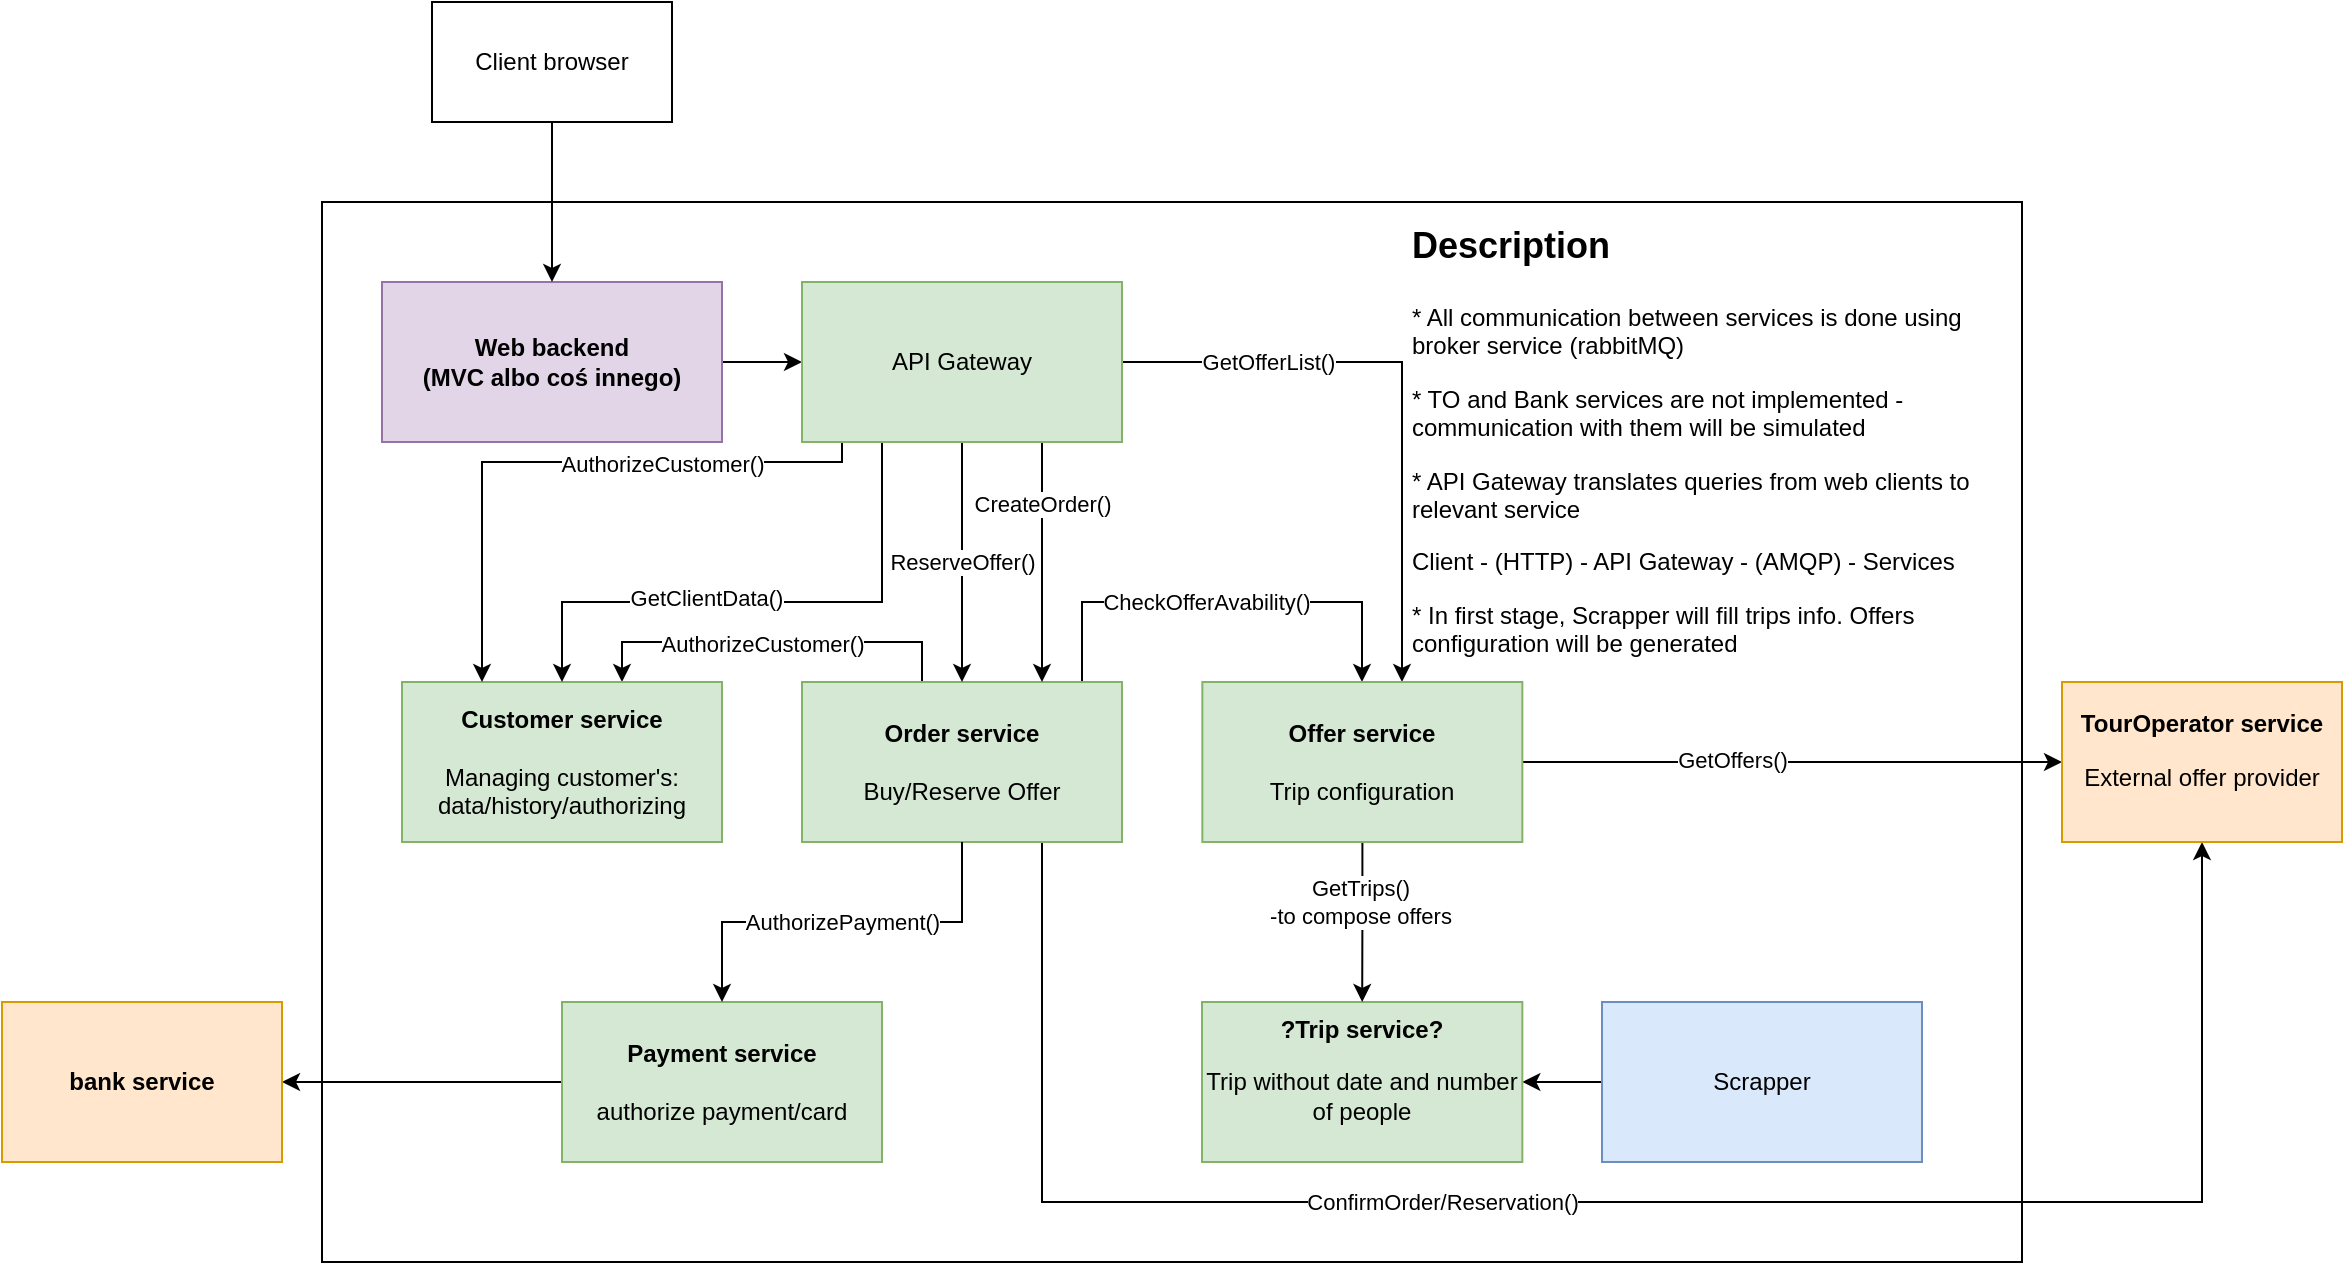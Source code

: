 <mxfile version="17.3.0" type="github">
  <diagram id="kO__wrCLHh8eWBU0QF4_" name="Page-1">
    <mxGraphModel dx="3871" dy="2228" grid="0" gridSize="10" guides="1" tooltips="1" connect="1" arrows="1" fold="1" page="1" pageScale="1" pageWidth="850" pageHeight="1100" math="0" shadow="0">
      <root>
        <mxCell id="0" />
        <mxCell id="1" parent="0" />
        <mxCell id="ezrv8BM9sVap5lZGodFx-9" value="" style="rounded=0;whiteSpace=wrap;html=1;fillColor=none;" parent="1" vertex="1">
          <mxGeometry x="-1275" y="-822" width="850" height="530" as="geometry" />
        </mxCell>
        <mxCell id="ciQ16A8ldrNPRgCq4L7F-5" style="edgeStyle=orthogonalEdgeStyle;rounded=0;orthogonalLoop=1;jettySize=auto;html=1;" edge="1" parent="1" source="ezrv8BM9sVap5lZGodFx-1" target="ciQ16A8ldrNPRgCq4L7F-1">
          <mxGeometry relative="1" as="geometry" />
        </mxCell>
        <mxCell id="ezrv8BM9sVap5lZGodFx-1" value="&lt;b&gt;Web backend&lt;br&gt;(MVC albo coś innego)&lt;br&gt;&lt;/b&gt;" style="rounded=0;whiteSpace=wrap;html=1;fillColor=#e1d5e7;strokeColor=#9673a6;" parent="1" vertex="1">
          <mxGeometry x="-1245" y="-782" width="170" height="80" as="geometry" />
        </mxCell>
        <mxCell id="FXThsR5IkIlW8cSpPoi2-4" style="edgeStyle=orthogonalEdgeStyle;rounded=0;orthogonalLoop=1;jettySize=auto;html=1;" parent="1" source="ezrv8BM9sVap5lZGodFx-5" target="FXThsR5IkIlW8cSpPoi2-3" edge="1">
          <mxGeometry relative="1" as="geometry" />
        </mxCell>
        <mxCell id="ezrv8BM9sVap5lZGodFx-5" value="&lt;b&gt;Payment service&lt;/b&gt;&lt;br&gt;&lt;br&gt;authorize payment/card" style="rounded=0;whiteSpace=wrap;html=1;fillColor=#d5e8d4;strokeColor=#82b366;" parent="1" vertex="1">
          <mxGeometry x="-1155" y="-422" width="160" height="80" as="geometry" />
        </mxCell>
        <mxCell id="53pI2VVZi_R9F05QZi0w-4" style="edgeStyle=orthogonalEdgeStyle;rounded=0;orthogonalLoop=1;jettySize=auto;html=1;exitX=1;exitY=0.5;exitDx=0;exitDy=0;" parent="1" source="ezrv8BM9sVap5lZGodFx-3" target="ezrv8BM9sVap5lZGodFx-7" edge="1">
          <mxGeometry relative="1" as="geometry">
            <mxPoint x="-735.0" y="-392" as="targetPoint" />
          </mxGeometry>
        </mxCell>
        <mxCell id="53pI2VVZi_R9F05QZi0w-7" value="GetOffers()" style="edgeLabel;html=1;align=center;verticalAlign=middle;resizable=0;points=[];" parent="53pI2VVZi_R9F05QZi0w-4" vertex="1" connectable="0">
          <mxGeometry x="-0.226" y="1" relative="1" as="geometry">
            <mxPoint as="offset" />
          </mxGeometry>
        </mxCell>
        <mxCell id="53pI2VVZi_R9F05QZi0w-12" style="edgeStyle=orthogonalEdgeStyle;rounded=0;orthogonalLoop=1;jettySize=auto;html=1;" parent="1" target="ezrv8BM9sVap5lZGodFx-3" edge="1">
          <mxGeometry relative="1" as="geometry">
            <Array as="points">
              <mxPoint x="-895" y="-582" />
              <mxPoint x="-895" y="-622" />
              <mxPoint x="-755" y="-622" />
            </Array>
            <mxPoint x="-975" y="-582" as="sourcePoint" />
            <mxPoint x="-735" y="-582" as="targetPoint" />
          </mxGeometry>
        </mxCell>
        <mxCell id="ciQ16A8ldrNPRgCq4L7F-13" value="CheckOfferAvability()" style="edgeLabel;html=1;align=center;verticalAlign=middle;resizable=0;points=[];" vertex="1" connectable="0" parent="53pI2VVZi_R9F05QZi0w-12">
          <mxGeometry x="0.213" relative="1" as="geometry">
            <mxPoint as="offset" />
          </mxGeometry>
        </mxCell>
        <mxCell id="53pI2VVZi_R9F05QZi0w-20" style="edgeStyle=orthogonalEdgeStyle;rounded=0;orthogonalLoop=1;jettySize=auto;html=1;" parent="1" edge="1" target="ezrv8BM9sVap5lZGodFx-7" source="ezrv8BM9sVap5lZGodFx-6">
          <mxGeometry relative="1" as="geometry">
            <mxPoint x="-934" y="-422" as="sourcePoint" />
            <mxPoint x="-135" y="-522" as="targetPoint" />
            <Array as="points">
              <mxPoint x="-915" y="-322" />
              <mxPoint x="-335" y="-322" />
            </Array>
          </mxGeometry>
        </mxCell>
        <mxCell id="53pI2VVZi_R9F05QZi0w-22" value="ConfirmOrder/Reservation()" style="edgeLabel;html=1;align=center;verticalAlign=middle;resizable=0;points=[];" parent="53pI2VVZi_R9F05QZi0w-20" vertex="1" connectable="0">
          <mxGeometry x="-0.202" relative="1" as="geometry">
            <mxPoint x="5" as="offset" />
          </mxGeometry>
        </mxCell>
        <mxCell id="ciQ16A8ldrNPRgCq4L7F-32" style="edgeStyle=orthogonalEdgeStyle;rounded=0;orthogonalLoop=1;jettySize=auto;html=1;fontSize=18;" edge="1" parent="1" source="ezrv8BM9sVap5lZGodFx-6" target="53pI2VVZi_R9F05QZi0w-3">
          <mxGeometry relative="1" as="geometry">
            <Array as="points">
              <mxPoint x="-975" y="-602" />
              <mxPoint x="-1125" y="-602" />
            </Array>
          </mxGeometry>
        </mxCell>
        <mxCell id="ciQ16A8ldrNPRgCq4L7F-33" value="&lt;span style=&quot;font-size: 11px&quot;&gt;AuthorizeCustomer()&lt;/span&gt;" style="edgeLabel;html=1;align=center;verticalAlign=middle;resizable=0;points=[];fontSize=18;" vertex="1" connectable="0" parent="ciQ16A8ldrNPRgCq4L7F-32">
          <mxGeometry x="0.16" y="-1" relative="1" as="geometry">
            <mxPoint x="10" as="offset" />
          </mxGeometry>
        </mxCell>
        <mxCell id="ezrv8BM9sVap5lZGodFx-6" value="&lt;b&gt;Order service&lt;/b&gt;&lt;br&gt;&lt;br&gt;Buy/Reserve Offer" style="rounded=0;whiteSpace=wrap;html=1;fillColor=#d5e8d4;strokeColor=#82b366;" parent="1" vertex="1">
          <mxGeometry x="-1035" y="-582" width="160" height="80" as="geometry" />
        </mxCell>
        <mxCell id="ezrv8BM9sVap5lZGodFx-7" value="&lt;b&gt;TourOperator service&lt;/b&gt;&lt;br&gt;&lt;p&gt;External offer provider&lt;/p&gt;" style="rounded=0;whiteSpace=wrap;html=1;fillColor=#ffe6cc;strokeColor=#d79b00;" parent="1" vertex="1">
          <mxGeometry x="-405" y="-582" width="140" height="80" as="geometry" />
        </mxCell>
        <mxCell id="FXThsR5IkIlW8cSpPoi2-2" style="edgeStyle=orthogonalEdgeStyle;rounded=0;orthogonalLoop=1;jettySize=auto;html=1;" parent="1" source="ezrv8BM9sVap5lZGodFx-10" target="53pI2VVZi_R9F05QZi0w-18" edge="1">
          <mxGeometry relative="1" as="geometry" />
        </mxCell>
        <mxCell id="ezrv8BM9sVap5lZGodFx-10" value="Scrapper" style="rounded=0;whiteSpace=wrap;html=1;fillColor=#dae8fc;strokeColor=#6c8ebf;" parent="1" vertex="1">
          <mxGeometry x="-635" y="-422" width="160" height="80" as="geometry" />
        </mxCell>
        <mxCell id="53pI2VVZi_R9F05QZi0w-10" style="edgeStyle=orthogonalEdgeStyle;rounded=0;orthogonalLoop=1;jettySize=auto;html=1;" parent="1" source="ciQ16A8ldrNPRgCq4L7F-1" target="ezrv8BM9sVap5lZGodFx-6" edge="1">
          <mxGeometry relative="1" as="geometry">
            <Array as="points">
              <mxPoint x="-915" y="-612" />
              <mxPoint x="-915" y="-612" />
            </Array>
          </mxGeometry>
        </mxCell>
        <mxCell id="ciQ16A8ldrNPRgCq4L7F-15" value="CreateOrder()" style="edgeLabel;html=1;align=center;verticalAlign=middle;resizable=0;points=[];" vertex="1" connectable="0" parent="53pI2VVZi_R9F05QZi0w-10">
          <mxGeometry x="-0.078" y="1" relative="1" as="geometry">
            <mxPoint x="-1" y="-25" as="offset" />
          </mxGeometry>
        </mxCell>
        <mxCell id="53pI2VVZi_R9F05QZi0w-14" style="edgeStyle=orthogonalEdgeStyle;rounded=0;orthogonalLoop=1;jettySize=auto;html=1;" parent="1" source="ciQ16A8ldrNPRgCq4L7F-1" target="ezrv8BM9sVap5lZGodFx-6" edge="1">
          <mxGeometry relative="1" as="geometry">
            <Array as="points">
              <mxPoint x="-955" y="-602" />
              <mxPoint x="-955" y="-602" />
            </Array>
          </mxGeometry>
        </mxCell>
        <mxCell id="ciQ16A8ldrNPRgCq4L7F-18" value="ReserveOffer()" style="edgeLabel;html=1;align=center;verticalAlign=middle;resizable=0;points=[];" vertex="1" connectable="0" parent="53pI2VVZi_R9F05QZi0w-14">
          <mxGeometry x="-0.056" y="-2" relative="1" as="geometry">
            <mxPoint x="2" y="3" as="offset" />
          </mxGeometry>
        </mxCell>
        <mxCell id="53pI2VVZi_R9F05QZi0w-16" style="edgeStyle=orthogonalEdgeStyle;rounded=0;orthogonalLoop=1;jettySize=auto;html=1;" parent="1" source="ciQ16A8ldrNPRgCq4L7F-1" target="ezrv8BM9sVap5lZGodFx-3" edge="1">
          <mxGeometry relative="1" as="geometry">
            <Array as="points">
              <mxPoint x="-735" y="-742" />
            </Array>
          </mxGeometry>
        </mxCell>
        <mxCell id="53pI2VVZi_R9F05QZi0w-17" value="GetOfferList()" style="edgeLabel;html=1;align=center;verticalAlign=middle;resizable=0;points=[];" parent="53pI2VVZi_R9F05QZi0w-16" vertex="1" connectable="0">
          <mxGeometry x="-0.573" y="-2" relative="1" as="geometry">
            <mxPoint x="9" y="-2" as="offset" />
          </mxGeometry>
        </mxCell>
        <mxCell id="53pI2VVZi_R9F05QZi0w-3" value="&lt;b&gt;Customer service&lt;/b&gt;&lt;br&gt;&lt;br&gt;Managing customer&#39;s: data/history/authorizing" style="rounded=0;whiteSpace=wrap;html=1;fillColor=#d5e8d4;strokeColor=#82b366;" parent="1" vertex="1">
          <mxGeometry x="-1235" y="-582" width="160" height="80" as="geometry" />
        </mxCell>
        <mxCell id="53pI2VVZi_R9F05QZi0w-18" value="&lt;b&gt;?Trip service?&lt;/b&gt;&lt;br&gt;&lt;p&gt;Trip without date and number of people&lt;/p&gt;" style="rounded=0;whiteSpace=wrap;html=1;fillColor=#d5e8d4;strokeColor=#82b366;" parent="1" vertex="1">
          <mxGeometry x="-835" y="-422" width="160.17" height="80" as="geometry" />
        </mxCell>
        <mxCell id="FXThsR5IkIlW8cSpPoi2-3" value="&lt;b&gt;bank service&lt;/b&gt;&lt;br&gt;" style="rounded=0;whiteSpace=wrap;html=1;fillColor=#ffe6cc;strokeColor=#d79b00;" parent="1" vertex="1">
          <mxGeometry x="-1435" y="-422" width="140" height="80" as="geometry" />
        </mxCell>
        <mxCell id="ciQ16A8ldrNPRgCq4L7F-19" style="edgeStyle=orthogonalEdgeStyle;rounded=0;orthogonalLoop=1;jettySize=auto;html=1;" edge="1" parent="1" source="ciQ16A8ldrNPRgCq4L7F-1" target="53pI2VVZi_R9F05QZi0w-3">
          <mxGeometry relative="1" as="geometry">
            <Array as="points">
              <mxPoint x="-1015" y="-692" />
              <mxPoint x="-1195" y="-692" />
            </Array>
          </mxGeometry>
        </mxCell>
        <mxCell id="ciQ16A8ldrNPRgCq4L7F-20" value="AuthorizeCustomer()" style="edgeLabel;html=1;align=center;verticalAlign=middle;resizable=0;points=[];" vertex="1" connectable="0" parent="ciQ16A8ldrNPRgCq4L7F-19">
          <mxGeometry x="0.002" y="1" relative="1" as="geometry">
            <mxPoint x="50" as="offset" />
          </mxGeometry>
        </mxCell>
        <mxCell id="ciQ16A8ldrNPRgCq4L7F-25" style="edgeStyle=orthogonalEdgeStyle;rounded=0;orthogonalLoop=1;jettySize=auto;html=1;" edge="1" parent="1" source="ciQ16A8ldrNPRgCq4L7F-1" target="53pI2VVZi_R9F05QZi0w-3">
          <mxGeometry relative="1" as="geometry">
            <Array as="points">
              <mxPoint x="-995" y="-622" />
              <mxPoint x="-1155" y="-622" />
            </Array>
          </mxGeometry>
        </mxCell>
        <mxCell id="ciQ16A8ldrNPRgCq4L7F-26" value="GetClientData()" style="edgeLabel;html=1;align=center;verticalAlign=middle;resizable=0;points=[];" vertex="1" connectable="0" parent="ciQ16A8ldrNPRgCq4L7F-25">
          <mxGeometry x="0.205" y="-2" relative="1" as="geometry">
            <mxPoint as="offset" />
          </mxGeometry>
        </mxCell>
        <mxCell id="ciQ16A8ldrNPRgCq4L7F-1" value="API Gateway" style="rounded=0;whiteSpace=wrap;html=1;fillColor=#d5e8d4;strokeColor=#82b366;" vertex="1" parent="1">
          <mxGeometry x="-1035" y="-782" width="160" height="80" as="geometry" />
        </mxCell>
        <mxCell id="ciQ16A8ldrNPRgCq4L7F-4" style="edgeStyle=orthogonalEdgeStyle;rounded=0;orthogonalLoop=1;jettySize=auto;html=1;" edge="1" parent="1" source="ciQ16A8ldrNPRgCq4L7F-2" target="ezrv8BM9sVap5lZGodFx-1">
          <mxGeometry relative="1" as="geometry" />
        </mxCell>
        <mxCell id="ciQ16A8ldrNPRgCq4L7F-2" value="Client browser" style="rounded=0;whiteSpace=wrap;html=1;" vertex="1" parent="1">
          <mxGeometry x="-1220" y="-922" width="120" height="60" as="geometry" />
        </mxCell>
        <mxCell id="ciQ16A8ldrNPRgCq4L7F-9" style="edgeStyle=orthogonalEdgeStyle;rounded=0;orthogonalLoop=1;jettySize=auto;html=1;" edge="1" parent="1" source="ezrv8BM9sVap5lZGodFx-6" target="ezrv8BM9sVap5lZGodFx-5">
          <mxGeometry relative="1" as="geometry" />
        </mxCell>
        <mxCell id="ciQ16A8ldrNPRgCq4L7F-12" value="AuthorizePayment()" style="edgeLabel;html=1;align=center;verticalAlign=middle;resizable=0;points=[];" vertex="1" connectable="0" parent="ciQ16A8ldrNPRgCq4L7F-9">
          <mxGeometry x="0.022" y="-1" relative="1" as="geometry">
            <mxPoint x="2" y="1" as="offset" />
          </mxGeometry>
        </mxCell>
        <mxCell id="ciQ16A8ldrNPRgCq4L7F-23" style="edgeStyle=orthogonalEdgeStyle;rounded=0;orthogonalLoop=1;jettySize=auto;html=1;" edge="1" parent="1" source="ezrv8BM9sVap5lZGodFx-3" target="53pI2VVZi_R9F05QZi0w-18">
          <mxGeometry relative="1" as="geometry" />
        </mxCell>
        <mxCell id="ciQ16A8ldrNPRgCq4L7F-24" value="GetTrips()&lt;br&gt;-to compose offers" style="edgeLabel;html=1;align=center;verticalAlign=middle;resizable=0;points=[];" vertex="1" connectable="0" parent="ciQ16A8ldrNPRgCq4L7F-23">
          <mxGeometry x="-0.263" y="-1" relative="1" as="geometry">
            <mxPoint as="offset" />
          </mxGeometry>
        </mxCell>
        <mxCell id="ezrv8BM9sVap5lZGodFx-3" value="&lt;b&gt;Offer service&lt;/b&gt;&lt;br&gt;&lt;br&gt;Trip configuration" style="rounded=0;whiteSpace=wrap;html=1;fillColor=#d5e8d4;strokeColor=#82b366;" parent="1" vertex="1">
          <mxGeometry x="-834.83" y="-582" width="160" height="80" as="geometry" />
        </mxCell>
        <mxCell id="ciQ16A8ldrNPRgCq4L7F-27" value="&lt;h1&gt;&lt;font style=&quot;font-size: 18px&quot;&gt;Description&lt;/font&gt;&lt;/h1&gt;&lt;p&gt;* All communication between services is done using broker service (rabbitMQ)&lt;/p&gt;&lt;p&gt;* TO and Bank services are not implemented - communication with them will be simulated&amp;nbsp;&lt;/p&gt;&lt;p&gt;* API Gateway translates queries from web clients to relevant service&lt;/p&gt;&lt;p&gt;Client - (HTTP) - API Gateway - (AMQP) - Services&lt;/p&gt;&lt;p&gt;* In first stage, Scrapper will fill trips info. Offers configuration will be generated&lt;/p&gt;" style="text;html=1;strokeColor=none;fillColor=none;spacing=5;spacingTop=-20;whiteSpace=wrap;overflow=hidden;rounded=0;" vertex="1" parent="1">
          <mxGeometry x="-735" y="-822" width="310" height="240" as="geometry" />
        </mxCell>
      </root>
    </mxGraphModel>
  </diagram>
</mxfile>
